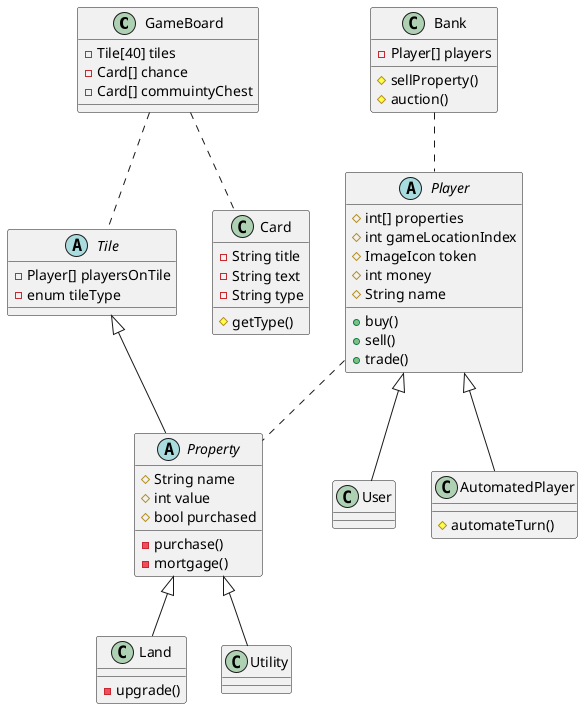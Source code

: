 @startuml
'https://plantuml.com/class-diagram

class GameBoard
abstract class Tile
abstract class Player
abstract class Property
class Card
class User
class AutomatedPlayer
class Land
class Utility
class Bank

Player <|-- User
Player <|-- AutomatedPlayer
Player .. Property
Bank .. Player
Property <|-- Land
Property <|-- Utility

GameBoard .. Tile
GameBoard .. Card
Tile <|-- Property

class GameBoard{
-Tile[40] tiles
-Card[] chance
-Card[] commuintyChest
}

abstract class Tile{
-Player[] playersOnTile
-enum tileType
}
class Card{
-String title
-String text
-String type
#getType()
}
abstract class Player {
#int[] properties
#int gameLocationIndex
#ImageIcon token
#int money
#String name
+buy()
+sell()
+trade()
}

abstract class Property {
#String name
#int value
#bool purchased
-purchase()
-mortgage()
}

class User {
}

class AutomatedPlayer {
#automateTurn()
}

class Land{
-upgrade()
}

class Utility{
}

class Bank{
-Player[] players
#sellProperty()
#auction()
}
@enduml